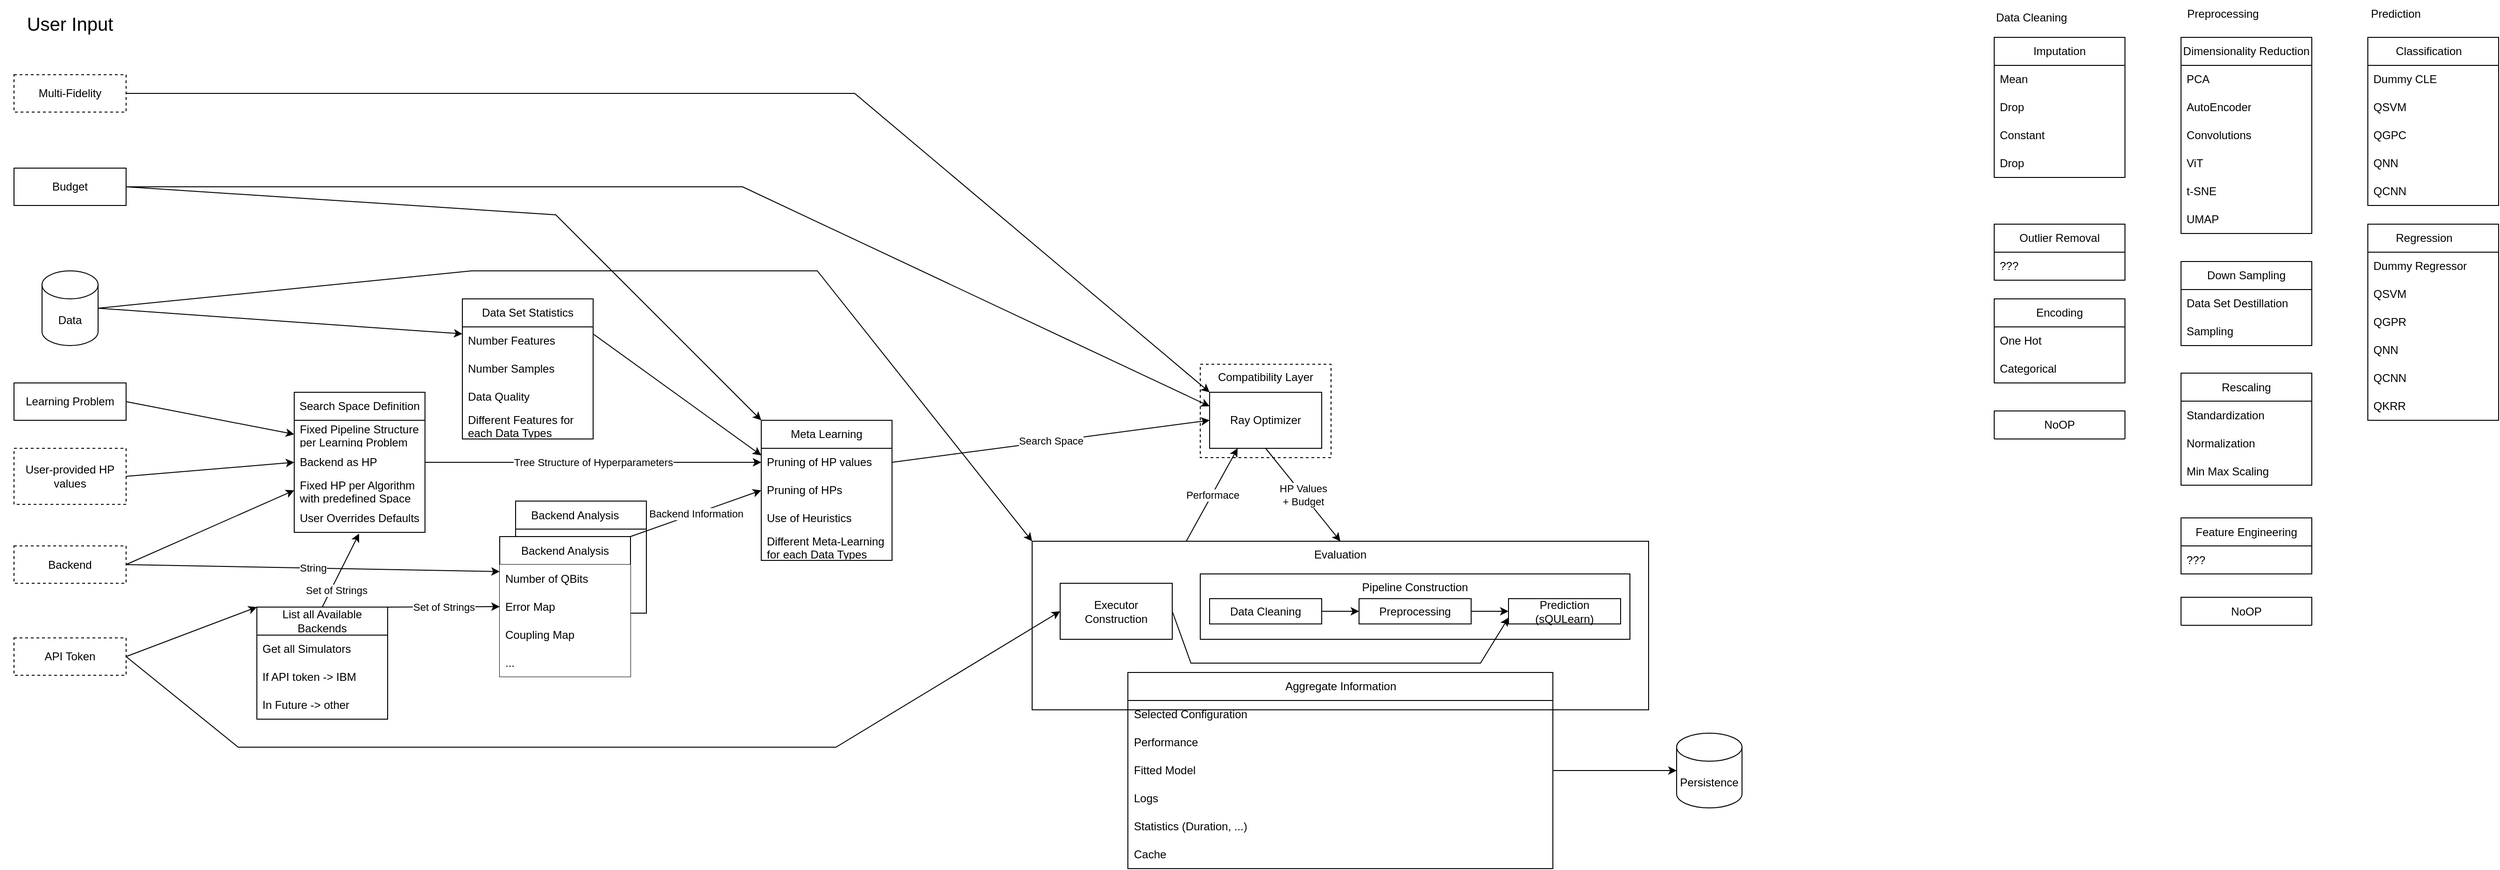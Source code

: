 <mxfile version="21.3.7" type="google">
  <diagram id="C5RBs43oDa-KdzZeNtuy" name="Page-1">
    <mxGraphModel grid="1" page="1" gridSize="10" guides="1" tooltips="1" connect="1" arrows="1" fold="1" pageScale="1" pageWidth="827" pageHeight="1169" math="0" shadow="0">
      <root>
        <mxCell id="WIyWlLk6GJQsqaUBKTNV-0" />
        <mxCell id="WIyWlLk6GJQsqaUBKTNV-1" parent="WIyWlLk6GJQsqaUBKTNV-0" />
        <mxCell id="SeDbOIvihOtllerPMTeJ-90" value="Compatibility Layer" style="rounded=0;whiteSpace=wrap;html=1;verticalAlign=top;dashed=1;" vertex="1" parent="WIyWlLk6GJQsqaUBKTNV-1">
          <mxGeometry x="1030" y="510" width="140" height="100" as="geometry" />
        </mxCell>
        <mxCell id="SeDbOIvihOtllerPMTeJ-7" value="Evaluation" style="rounded=0;whiteSpace=wrap;html=1;verticalAlign=top;" vertex="1" parent="WIyWlLk6GJQsqaUBKTNV-1">
          <mxGeometry x="850" y="699.5" width="660" height="180.5" as="geometry" />
        </mxCell>
        <mxCell id="SeDbOIvihOtllerPMTeJ-47" value="Backend Analysis&lt;span style=&quot;white-space: pre;&quot;&gt;&#x9;&lt;/span&gt;" style="swimlane;fontStyle=0;childLayout=stackLayout;horizontal=1;startSize=30;horizontalStack=0;resizeParent=1;resizeParentMax=0;resizeLast=0;collapsible=1;marginBottom=0;whiteSpace=wrap;html=1;" vertex="1" parent="WIyWlLk6GJQsqaUBKTNV-1">
          <mxGeometry x="297" y="656.5" width="140" height="120" as="geometry">
            <mxRectangle x="237" y="660" width="150" height="30" as="alternateBounds" />
          </mxGeometry>
        </mxCell>
        <mxCell id="SeDbOIvihOtllerPMTeJ-48" value="&amp;nbsp;" style="text;strokeColor=none;fillColor=none;align=left;verticalAlign=middle;spacingLeft=4;spacingRight=4;overflow=hidden;points=[[0,0.5],[1,0.5]];portConstraint=eastwest;rotatable=0;whiteSpace=wrap;html=1;" vertex="1" parent="SeDbOIvihOtllerPMTeJ-47">
          <mxGeometry y="30" width="140" height="30" as="geometry" />
        </mxCell>
        <mxCell id="SeDbOIvihOtllerPMTeJ-49" value="&amp;nbsp;" style="text;strokeColor=none;fillColor=none;align=left;verticalAlign=middle;spacingLeft=4;spacingRight=4;overflow=hidden;points=[[0,0.5],[1,0.5]];portConstraint=eastwest;rotatable=0;whiteSpace=wrap;html=1;" vertex="1" parent="SeDbOIvihOtllerPMTeJ-47">
          <mxGeometry y="60" width="140" height="30" as="geometry" />
        </mxCell>
        <mxCell id="SeDbOIvihOtllerPMTeJ-50" value="&amp;nbsp;" style="text;strokeColor=none;fillColor=none;align=left;verticalAlign=middle;spacingLeft=4;spacingRight=4;overflow=hidden;points=[[0,0.5],[1,0.5]];portConstraint=eastwest;rotatable=0;whiteSpace=wrap;html=1;" vertex="1" parent="SeDbOIvihOtllerPMTeJ-47">
          <mxGeometry y="90" width="140" height="30" as="geometry" />
        </mxCell>
        <mxCell id="SeDbOIvihOtllerPMTeJ-0" value="Data" style="shape=cylinder3;whiteSpace=wrap;html=1;boundedLbl=1;backgroundOutline=1;size=15;" vertex="1" parent="WIyWlLk6GJQsqaUBKTNV-1">
          <mxGeometry x="-210" y="410" width="60" height="80" as="geometry" />
        </mxCell>
        <mxCell id="SeDbOIvihOtllerPMTeJ-2" value="Backend" style="rounded=0;whiteSpace=wrap;html=1;dashed=1;" vertex="1" parent="WIyWlLk6GJQsqaUBKTNV-1">
          <mxGeometry x="-240" y="704.5" width="120" height="40" as="geometry" />
        </mxCell>
        <mxCell id="SeDbOIvihOtllerPMTeJ-9" value="String" style="endArrow=classic;html=1;rounded=0;exitX=1;exitY=0.5;exitDx=0;exitDy=0;entryX=0;entryY=0.25;entryDx=0;entryDy=0;" edge="1" parent="WIyWlLk6GJQsqaUBKTNV-1" source="SeDbOIvihOtllerPMTeJ-2" target="SeDbOIvihOtllerPMTeJ-12">
          <mxGeometry width="50" height="50" relative="1" as="geometry">
            <mxPoint x="-90" y="750" as="sourcePoint" />
            <mxPoint x="10" y="665" as="targetPoint" />
          </mxGeometry>
        </mxCell>
        <mxCell id="SeDbOIvihOtllerPMTeJ-11" value="" style="endArrow=classic;html=1;rounded=0;exitX=1;exitY=0.5;exitDx=0;exitDy=0;exitPerimeter=0;entryX=0;entryY=0.25;entryDx=0;entryDy=0;" edge="1" parent="WIyWlLk6GJQsqaUBKTNV-1" source="SeDbOIvihOtllerPMTeJ-0" target="SeDbOIvihOtllerPMTeJ-57">
          <mxGeometry width="50" height="50" relative="1" as="geometry">
            <mxPoint x="-20" y="460" as="sourcePoint" />
            <mxPoint x="217" y="517.5" as="targetPoint" />
          </mxGeometry>
        </mxCell>
        <mxCell id="SeDbOIvihOtllerPMTeJ-12" value="Backend Analysis" style="swimlane;fontStyle=0;childLayout=stackLayout;horizontal=1;startSize=30;horizontalStack=0;resizeParent=1;resizeParentMax=0;resizeLast=0;collapsible=1;marginBottom=0;whiteSpace=wrap;html=1;" vertex="1" parent="WIyWlLk6GJQsqaUBKTNV-1">
          <mxGeometry x="280" y="694.5" width="140" height="150" as="geometry">
            <mxRectangle x="220" y="698" width="140" height="30" as="alternateBounds" />
          </mxGeometry>
        </mxCell>
        <mxCell id="SeDbOIvihOtllerPMTeJ-13" value="Number of QBits" style="text;strokeColor=none;fillColor=default;align=left;verticalAlign=middle;spacingLeft=4;spacingRight=4;overflow=hidden;points=[[0,0.5],[1,0.5]];portConstraint=eastwest;rotatable=0;whiteSpace=wrap;html=1;" vertex="1" parent="SeDbOIvihOtllerPMTeJ-12">
          <mxGeometry y="30" width="140" height="30" as="geometry" />
        </mxCell>
        <mxCell id="SeDbOIvihOtllerPMTeJ-14" value="&lt;div&gt;Error Map&lt;/div&gt;" style="text;strokeColor=none;fillColor=default;align=left;verticalAlign=middle;spacingLeft=4;spacingRight=4;overflow=hidden;points=[[0,0.5],[1,0.5]];portConstraint=eastwest;rotatable=0;whiteSpace=wrap;html=1;" vertex="1" parent="SeDbOIvihOtllerPMTeJ-12">
          <mxGeometry y="60" width="140" height="30" as="geometry" />
        </mxCell>
        <mxCell id="SeDbOIvihOtllerPMTeJ-16" value="Coupling Map" style="text;strokeColor=none;fillColor=default;align=left;verticalAlign=middle;spacingLeft=4;spacingRight=4;overflow=hidden;points=[[0,0.5],[1,0.5]];portConstraint=eastwest;rotatable=0;whiteSpace=wrap;html=1;" vertex="1" parent="SeDbOIvihOtllerPMTeJ-12">
          <mxGeometry y="90" width="140" height="30" as="geometry" />
        </mxCell>
        <mxCell id="EVVhoX726wk4wocpu7yZ-5" value="..." style="text;strokeColor=none;fillColor=default;align=left;verticalAlign=middle;spacingLeft=4;spacingRight=4;overflow=hidden;points=[[0,0.5],[1,0.5]];portConstraint=eastwest;rotatable=0;whiteSpace=wrap;html=1;" vertex="1" parent="SeDbOIvihOtllerPMTeJ-12">
          <mxGeometry y="120" width="140" height="30" as="geometry" />
        </mxCell>
        <mxCell id="SeDbOIvihOtllerPMTeJ-18" value="User-provided HP values" style="rounded=0;whiteSpace=wrap;html=1;dashed=1;" vertex="1" parent="WIyWlLk6GJQsqaUBKTNV-1">
          <mxGeometry x="-240" y="600" width="120" height="60" as="geometry" />
        </mxCell>
        <mxCell id="SeDbOIvihOtllerPMTeJ-21" value="&lt;font style=&quot;font-size: 20px;&quot;&gt;User Input&lt;br&gt;&lt;/font&gt;" style="text;html=1;strokeColor=none;fillColor=none;align=center;verticalAlign=middle;whiteSpace=wrap;rounded=0;" vertex="1" parent="WIyWlLk6GJQsqaUBKTNV-1">
          <mxGeometry x="-255" y="130" width="150" height="30" as="geometry" />
        </mxCell>
        <mxCell id="SeDbOIvihOtllerPMTeJ-24" value="&lt;div&gt;Meta Learning&lt;/div&gt;" style="swimlane;fontStyle=0;childLayout=stackLayout;horizontal=1;startSize=30;horizontalStack=0;resizeParent=1;resizeParentMax=0;resizeLast=0;collapsible=1;marginBottom=0;whiteSpace=wrap;html=1;" vertex="1" parent="WIyWlLk6GJQsqaUBKTNV-1">
          <mxGeometry x="560" y="570" width="140" height="150" as="geometry" />
        </mxCell>
        <mxCell id="SeDbOIvihOtllerPMTeJ-25" value="Pruning of HP values" style="text;strokeColor=none;fillColor=none;align=left;verticalAlign=middle;spacingLeft=4;spacingRight=4;overflow=hidden;points=[[0,0.5],[1,0.5]];portConstraint=eastwest;rotatable=0;whiteSpace=wrap;html=1;" vertex="1" parent="SeDbOIvihOtllerPMTeJ-24">
          <mxGeometry y="30" width="140" height="30" as="geometry" />
        </mxCell>
        <mxCell id="SeDbOIvihOtllerPMTeJ-26" value="Pruning of HPs" style="text;strokeColor=none;fillColor=none;align=left;verticalAlign=middle;spacingLeft=4;spacingRight=4;overflow=hidden;points=[[0,0.5],[1,0.5]];portConstraint=eastwest;rotatable=0;whiteSpace=wrap;html=1;" vertex="1" parent="SeDbOIvihOtllerPMTeJ-24">
          <mxGeometry y="60" width="140" height="30" as="geometry" />
        </mxCell>
        <mxCell id="EVVhoX726wk4wocpu7yZ-12" value="Use of Heuristics" style="text;strokeColor=none;fillColor=none;align=left;verticalAlign=middle;spacingLeft=4;spacingRight=4;overflow=hidden;points=[[0,0.5],[1,0.5]];portConstraint=eastwest;rotatable=0;whiteSpace=wrap;html=1;" vertex="1" parent="SeDbOIvihOtllerPMTeJ-24">
          <mxGeometry y="90" width="140" height="30" as="geometry" />
        </mxCell>
        <mxCell id="EVVhoX726wk4wocpu7yZ-14" value="Different Meta-Learning for each Data Types" style="text;strokeColor=none;fillColor=none;align=left;verticalAlign=middle;spacingLeft=4;spacingRight=4;overflow=hidden;points=[[0,0.5],[1,0.5]];portConstraint=eastwest;rotatable=0;whiteSpace=wrap;html=1;" vertex="1" parent="SeDbOIvihOtllerPMTeJ-24">
          <mxGeometry y="120" width="140" height="30" as="geometry" />
        </mxCell>
        <mxCell id="SeDbOIvihOtllerPMTeJ-28" value="Backend Information" style="endArrow=classic;html=1;rounded=0;exitX=1;exitY=0;exitDx=0;exitDy=0;entryX=0;entryY=0.5;entryDx=0;entryDy=0;" edge="1" parent="WIyWlLk6GJQsqaUBKTNV-1" source="SeDbOIvihOtllerPMTeJ-12" target="SeDbOIvihOtllerPMTeJ-26">
          <mxGeometry width="50" height="50" relative="1" as="geometry">
            <mxPoint x="130" y="650" as="sourcePoint" />
            <mxPoint x="180" y="600" as="targetPoint" />
          </mxGeometry>
        </mxCell>
        <mxCell id="SeDbOIvihOtllerPMTeJ-29" value="Learning Problem" style="rounded=0;whiteSpace=wrap;html=1;" vertex="1" parent="WIyWlLk6GJQsqaUBKTNV-1">
          <mxGeometry x="-240" y="530" width="120" height="40" as="geometry" />
        </mxCell>
        <mxCell id="SeDbOIvihOtllerPMTeJ-33" value="" style="endArrow=classic;html=1;rounded=0;exitX=1;exitY=0.5;exitDx=0;exitDy=0;entryX=0;entryY=0.5;entryDx=0;entryDy=0;" edge="1" parent="WIyWlLk6GJQsqaUBKTNV-1" source="SeDbOIvihOtllerPMTeJ-29" target="EVVhoX726wk4wocpu7yZ-7">
          <mxGeometry width="50" height="50" relative="1" as="geometry">
            <mxPoint x="-90" y="630" as="sourcePoint" />
            <mxPoint x="-40" y="580" as="targetPoint" />
          </mxGeometry>
        </mxCell>
        <mxCell id="SeDbOIvihOtllerPMTeJ-34" value="Tree Structure of Hyperparameters" style="endArrow=classic;html=1;rounded=0;exitX=1;exitY=0.5;exitDx=0;exitDy=0;entryX=0;entryY=0.5;entryDx=0;entryDy=0;" edge="1" parent="WIyWlLk6GJQsqaUBKTNV-1" source="EVVhoX726wk4wocpu7yZ-11" target="SeDbOIvihOtllerPMTeJ-25">
          <mxGeometry width="50" height="50" relative="1" as="geometry">
            <mxPoint x="180" y="580" as="sourcePoint" />
            <mxPoint x="230" y="530" as="targetPoint" />
          </mxGeometry>
        </mxCell>
        <mxCell id="SeDbOIvihOtllerPMTeJ-35" value="" style="endArrow=classic;html=1;rounded=0;exitX=1;exitY=0.5;exitDx=0;exitDy=0;entryX=0;entryY=0.5;entryDx=0;entryDy=0;" edge="1" parent="WIyWlLk6GJQsqaUBKTNV-1" source="SeDbOIvihOtllerPMTeJ-18" target="EVVhoX726wk4wocpu7yZ-11">
          <mxGeometry width="50" height="50" relative="1" as="geometry">
            <mxPoint y="690" as="sourcePoint" />
            <mxPoint x="50" y="640" as="targetPoint" />
          </mxGeometry>
        </mxCell>
        <mxCell id="SeDbOIvihOtllerPMTeJ-39" value="Search Space" style="endArrow=classic;html=1;rounded=0;exitX=1;exitY=0.5;exitDx=0;exitDy=0;entryX=0;entryY=0.5;entryDx=0;entryDy=0;" edge="1" parent="WIyWlLk6GJQsqaUBKTNV-1" source="SeDbOIvihOtllerPMTeJ-25" target="SeDbOIvihOtllerPMTeJ-65">
          <mxGeometry width="50" height="50" relative="1" as="geometry">
            <mxPoint x="680" y="530" as="sourcePoint" />
            <mxPoint x="730" y="635" as="targetPoint" />
            <mxPoint as="offset" />
          </mxGeometry>
        </mxCell>
        <mxCell id="SeDbOIvihOtllerPMTeJ-53" value="Set of Strings" style="endArrow=classic;html=1;rounded=0;entryX=0;entryY=0.5;entryDx=0;entryDy=0;exitX=1;exitY=0;exitDx=0;exitDy=0;" edge="1" parent="WIyWlLk6GJQsqaUBKTNV-1" source="EVVhoX726wk4wocpu7yZ-0" target="SeDbOIvihOtllerPMTeJ-14">
          <mxGeometry width="50" height="50" relative="1" as="geometry">
            <mxPoint x="160" y="773" as="sourcePoint" />
            <mxPoint x="260" y="910" as="targetPoint" />
            <mxPoint as="offset" />
          </mxGeometry>
        </mxCell>
        <mxCell id="SeDbOIvihOtllerPMTeJ-54" value="" style="endArrow=classic;html=1;rounded=0;exitX=1;exitY=0.5;exitDx=0;exitDy=0;entryX=0;entryY=0.5;entryDx=0;entryDy=0;" edge="1" parent="WIyWlLk6GJQsqaUBKTNV-1" source="SeDbOIvihOtllerPMTeJ-2" target="EVVhoX726wk4wocpu7yZ-8">
          <mxGeometry width="50" height="50" relative="1" as="geometry">
            <mxPoint x="-90" y="730" as="sourcePoint" />
            <mxPoint x="-40" y="680" as="targetPoint" />
          </mxGeometry>
        </mxCell>
        <mxCell id="SeDbOIvihOtllerPMTeJ-56" value="" style="endArrow=classic;html=1;rounded=0;exitX=1;exitY=0.25;exitDx=0;exitDy=0;entryX=0;entryY=0.25;entryDx=0;entryDy=0;" edge="1" parent="WIyWlLk6GJQsqaUBKTNV-1" source="SeDbOIvihOtllerPMTeJ-57" target="SeDbOIvihOtllerPMTeJ-24">
          <mxGeometry width="50" height="50" relative="1" as="geometry">
            <mxPoint x="367" y="517.5" as="sourcePoint" />
            <mxPoint x="470" y="410" as="targetPoint" />
          </mxGeometry>
        </mxCell>
        <mxCell id="SeDbOIvihOtllerPMTeJ-57" value="Data Set Statistics" style="swimlane;fontStyle=0;childLayout=stackLayout;horizontal=1;startSize=30;horizontalStack=0;resizeParent=1;resizeParentMax=0;resizeLast=0;collapsible=1;marginBottom=0;whiteSpace=wrap;html=1;" vertex="1" parent="WIyWlLk6GJQsqaUBKTNV-1">
          <mxGeometry x="240" y="440" width="140" height="150" as="geometry" />
        </mxCell>
        <mxCell id="SeDbOIvihOtllerPMTeJ-58" value="Number Features" style="text;strokeColor=none;fillColor=none;align=left;verticalAlign=middle;spacingLeft=4;spacingRight=4;overflow=hidden;points=[[0,0.5],[1,0.5]];portConstraint=eastwest;rotatable=0;whiteSpace=wrap;html=1;" vertex="1" parent="SeDbOIvihOtllerPMTeJ-57">
          <mxGeometry y="30" width="140" height="30" as="geometry" />
        </mxCell>
        <mxCell id="SeDbOIvihOtllerPMTeJ-59" value="Number Samples" style="text;strokeColor=none;fillColor=none;align=left;verticalAlign=middle;spacingLeft=4;spacingRight=4;overflow=hidden;points=[[0,0.5],[1,0.5]];portConstraint=eastwest;rotatable=0;whiteSpace=wrap;html=1;" vertex="1" parent="SeDbOIvihOtllerPMTeJ-57">
          <mxGeometry y="60" width="140" height="30" as="geometry" />
        </mxCell>
        <mxCell id="SeDbOIvihOtllerPMTeJ-60" value="Data Quality" style="text;strokeColor=none;fillColor=none;align=left;verticalAlign=middle;spacingLeft=4;spacingRight=4;overflow=hidden;points=[[0,0.5],[1,0.5]];portConstraint=eastwest;rotatable=0;whiteSpace=wrap;html=1;" vertex="1" parent="SeDbOIvihOtllerPMTeJ-57">
          <mxGeometry y="90" width="140" height="30" as="geometry" />
        </mxCell>
        <mxCell id="EVVhoX726wk4wocpu7yZ-13" value="Different Features for each Data Types" style="text;strokeColor=none;fillColor=none;align=left;verticalAlign=middle;spacingLeft=4;spacingRight=4;overflow=hidden;points=[[0,0.5],[1,0.5]];portConstraint=eastwest;rotatable=0;whiteSpace=wrap;html=1;" vertex="1" parent="SeDbOIvihOtllerPMTeJ-57">
          <mxGeometry y="120" width="140" height="30" as="geometry" />
        </mxCell>
        <mxCell id="SeDbOIvihOtllerPMTeJ-61" value="Set of Strings" style="endArrow=classic;html=1;rounded=0;exitX=0.5;exitY=0;exitDx=0;exitDy=0;entryX=0.496;entryY=1.045;entryDx=0;entryDy=0;entryPerimeter=0;" edge="1" parent="WIyWlLk6GJQsqaUBKTNV-1" source="EVVhoX726wk4wocpu7yZ-0" target="EVVhoX726wk4wocpu7yZ-10">
          <mxGeometry x="-0.462" y="-5" width="50" height="50" relative="1" as="geometry">
            <mxPoint x="100" y="743" as="sourcePoint" />
            <mxPoint x="210" y="650" as="targetPoint" />
            <mxPoint y="1" as="offset" />
          </mxGeometry>
        </mxCell>
        <mxCell id="SeDbOIvihOtllerPMTeJ-62" value="API Token" style="rounded=0;whiteSpace=wrap;html=1;dashed=1;" vertex="1" parent="WIyWlLk6GJQsqaUBKTNV-1">
          <mxGeometry x="-240" y="803" width="120" height="40" as="geometry" />
        </mxCell>
        <mxCell id="SeDbOIvihOtllerPMTeJ-63" value="" style="endArrow=classic;html=1;rounded=0;exitX=1;exitY=0.5;exitDx=0;exitDy=0;entryX=0;entryY=0;entryDx=0;entryDy=0;" edge="1" parent="WIyWlLk6GJQsqaUBKTNV-1" source="SeDbOIvihOtllerPMTeJ-62" target="EVVhoX726wk4wocpu7yZ-0">
          <mxGeometry width="50" height="50" relative="1" as="geometry">
            <mxPoint x="-80" y="930" as="sourcePoint" />
            <mxPoint x="40" y="773" as="targetPoint" />
          </mxGeometry>
        </mxCell>
        <mxCell id="SeDbOIvihOtllerPMTeJ-64" value="" style="endArrow=classic;html=1;rounded=0;exitX=1;exitY=0.5;exitDx=0;exitDy=0;entryX=0;entryY=0.5;entryDx=0;entryDy=0;" edge="1" parent="WIyWlLk6GJQsqaUBKTNV-1" source="SeDbOIvihOtllerPMTeJ-62" target="SeDbOIvihOtllerPMTeJ-78">
          <mxGeometry width="50" height="50" relative="1" as="geometry">
            <mxPoint x="-40" y="950" as="sourcePoint" />
            <mxPoint x="750" y="950" as="targetPoint" />
            <Array as="points">
              <mxPoint y="920" />
              <mxPoint x="640" y="920" />
            </Array>
          </mxGeometry>
        </mxCell>
        <mxCell id="SeDbOIvihOtllerPMTeJ-65" value="Ray Optimizer" style="rounded=0;whiteSpace=wrap;html=1;" vertex="1" parent="WIyWlLk6GJQsqaUBKTNV-1">
          <mxGeometry x="1040" y="540" width="120" height="60" as="geometry" />
        </mxCell>
        <mxCell id="SeDbOIvihOtllerPMTeJ-66" value="Budget" style="rounded=0;whiteSpace=wrap;html=1;" vertex="1" parent="WIyWlLk6GJQsqaUBKTNV-1">
          <mxGeometry x="-240" y="300" width="120" height="40" as="geometry" />
        </mxCell>
        <mxCell id="SeDbOIvihOtllerPMTeJ-67" value="" style="endArrow=classic;html=1;rounded=0;exitX=1;exitY=0.5;exitDx=0;exitDy=0;entryX=0;entryY=0.25;entryDx=0;entryDy=0;" edge="1" parent="WIyWlLk6GJQsqaUBKTNV-1" source="SeDbOIvihOtllerPMTeJ-66" target="SeDbOIvihOtllerPMTeJ-65">
          <mxGeometry width="50" height="50" relative="1" as="geometry">
            <mxPoint x="100" y="970" as="sourcePoint" />
            <mxPoint x="150" y="920" as="targetPoint" />
            <Array as="points">
              <mxPoint x="540" y="320" />
            </Array>
          </mxGeometry>
        </mxCell>
        <mxCell id="SeDbOIvihOtllerPMTeJ-69" value="" style="endArrow=classic;html=1;rounded=0;exitX=1;exitY=0.5;exitDx=0;exitDy=0;entryX=0;entryY=0;entryDx=0;entryDy=0;" edge="1" parent="WIyWlLk6GJQsqaUBKTNV-1" source="SeDbOIvihOtllerPMTeJ-66" target="SeDbOIvihOtllerPMTeJ-24">
          <mxGeometry width="50" height="50" relative="1" as="geometry">
            <mxPoint x="-80" y="400" as="sourcePoint" />
            <mxPoint x="-30" y="350" as="targetPoint" />
            <Array as="points">
              <mxPoint x="340" y="350" />
            </Array>
          </mxGeometry>
        </mxCell>
        <mxCell id="SeDbOIvihOtllerPMTeJ-71" value="HP Values&lt;br&gt;+ Budget" style="endArrow=classic;html=1;rounded=0;exitX=0.5;exitY=1;exitDx=0;exitDy=0;entryX=0.5;entryY=0;entryDx=0;entryDy=0;" edge="1" parent="WIyWlLk6GJQsqaUBKTNV-1" source="SeDbOIvihOtllerPMTeJ-65" target="SeDbOIvihOtllerPMTeJ-7">
          <mxGeometry x="0.003" width="50" height="50" relative="1" as="geometry">
            <mxPoint x="1100" y="750" as="sourcePoint" />
            <mxPoint x="980" y="690" as="targetPoint" />
            <mxPoint as="offset" />
          </mxGeometry>
        </mxCell>
        <mxCell id="SeDbOIvihOtllerPMTeJ-78" value="&lt;div&gt;Executor&lt;/div&gt;&lt;div&gt;Construction&lt;br&gt;&lt;/div&gt;" style="rounded=0;whiteSpace=wrap;html=1;" vertex="1" parent="WIyWlLk6GJQsqaUBKTNV-1">
          <mxGeometry x="880" y="744.5" width="120" height="60" as="geometry" />
        </mxCell>
        <mxCell id="SeDbOIvihOtllerPMTeJ-79" value="" style="group" connectable="0" vertex="1" parent="WIyWlLk6GJQsqaUBKTNV-1">
          <mxGeometry x="1030" y="734.5" width="460" height="75.5" as="geometry" />
        </mxCell>
        <mxCell id="SeDbOIvihOtllerPMTeJ-72" value="Pipeline Construction" style="rounded=0;whiteSpace=wrap;html=1;verticalAlign=top;" vertex="1" parent="SeDbOIvihOtllerPMTeJ-79">
          <mxGeometry width="460" height="70" as="geometry" />
        </mxCell>
        <mxCell id="SeDbOIvihOtllerPMTeJ-4" value="Preprocessing" style="rounded=0;whiteSpace=wrap;html=1;" vertex="1" parent="SeDbOIvihOtllerPMTeJ-79">
          <mxGeometry x="170" y="26.46" width="120" height="27.09" as="geometry" />
        </mxCell>
        <mxCell id="SeDbOIvihOtllerPMTeJ-5" value="Prediction (sQULearn)" style="rounded=0;whiteSpace=wrap;html=1;" vertex="1" parent="SeDbOIvihOtllerPMTeJ-79">
          <mxGeometry x="330" y="26.46" width="120" height="27.09" as="geometry" />
        </mxCell>
        <mxCell id="SeDbOIvihOtllerPMTeJ-6" value="Data Cleaning" style="rounded=0;whiteSpace=wrap;html=1;" vertex="1" parent="SeDbOIvihOtllerPMTeJ-79">
          <mxGeometry x="10" y="26.46" width="120" height="27.09" as="geometry" />
        </mxCell>
        <mxCell id="SeDbOIvihOtllerPMTeJ-76" value="" style="endArrow=classic;html=1;rounded=0;exitX=1;exitY=0.5;exitDx=0;exitDy=0;entryX=0;entryY=0.5;entryDx=0;entryDy=0;" edge="1" parent="SeDbOIvihOtllerPMTeJ-79" source="SeDbOIvihOtllerPMTeJ-6" target="SeDbOIvihOtllerPMTeJ-4">
          <mxGeometry width="50" height="50" relative="1" as="geometry">
            <mxPoint x="40" y="90.342" as="sourcePoint" />
            <mxPoint x="90" y="68.832" as="targetPoint" />
          </mxGeometry>
        </mxCell>
        <mxCell id="SeDbOIvihOtllerPMTeJ-77" value="" style="endArrow=classic;html=1;rounded=0;exitX=1;exitY=0.5;exitDx=0;exitDy=0;entryX=0;entryY=0.5;entryDx=0;entryDy=0;" edge="1" parent="SeDbOIvihOtllerPMTeJ-79" source="SeDbOIvihOtllerPMTeJ-4" target="SeDbOIvihOtllerPMTeJ-5">
          <mxGeometry width="50" height="50" relative="1" as="geometry">
            <mxPoint x="280" y="77.436" as="sourcePoint" />
            <mxPoint x="330" y="55.926" as="targetPoint" />
          </mxGeometry>
        </mxCell>
        <mxCell id="SeDbOIvihOtllerPMTeJ-80" value="Performace" style="endArrow=classic;html=1;rounded=0;exitX=0.25;exitY=0;exitDx=0;exitDy=0;entryX=0.25;entryY=1;entryDx=0;entryDy=0;" edge="1" parent="WIyWlLk6GJQsqaUBKTNV-1" source="SeDbOIvihOtllerPMTeJ-7" target="SeDbOIvihOtllerPMTeJ-65">
          <mxGeometry width="50" height="50" relative="1" as="geometry">
            <mxPoint x="1340" y="630" as="sourcePoint" />
            <mxPoint x="1390" y="580" as="targetPoint" />
          </mxGeometry>
        </mxCell>
        <mxCell id="SeDbOIvihOtllerPMTeJ-81" value="" style="endArrow=classic;html=1;rounded=0;exitX=1;exitY=0.5;exitDx=0;exitDy=0;entryX=0;entryY=0.75;entryDx=0;entryDy=0;" edge="1" parent="WIyWlLk6GJQsqaUBKTNV-1" source="SeDbOIvihOtllerPMTeJ-78" target="SeDbOIvihOtllerPMTeJ-5">
          <mxGeometry width="50" height="50" relative="1" as="geometry">
            <mxPoint x="1060" y="1000" as="sourcePoint" />
            <mxPoint x="1110" y="950" as="targetPoint" />
            <Array as="points">
              <mxPoint x="1020" y="830" />
              <mxPoint x="1330" y="830" />
            </Array>
          </mxGeometry>
        </mxCell>
        <mxCell id="SeDbOIvihOtllerPMTeJ-82" value="" style="endArrow=classic;html=1;rounded=0;entryX=0;entryY=0.5;entryDx=0;entryDy=0;entryPerimeter=0;exitX=1;exitY=0.5;exitDx=0;exitDy=0;" edge="1" parent="WIyWlLk6GJQsqaUBKTNV-1" source="EVVhoX726wk4wocpu7yZ-18" target="SeDbOIvihOtllerPMTeJ-83">
          <mxGeometry width="50" height="50" relative="1" as="geometry">
            <mxPoint x="1180" y="990" as="sourcePoint" />
            <mxPoint x="1190" y="910" as="targetPoint" />
          </mxGeometry>
        </mxCell>
        <mxCell id="SeDbOIvihOtllerPMTeJ-83" value="Persistence" style="shape=cylinder3;whiteSpace=wrap;html=1;boundedLbl=1;backgroundOutline=1;size=15;" vertex="1" parent="WIyWlLk6GJQsqaUBKTNV-1">
          <mxGeometry x="1540" y="905" width="70" height="80" as="geometry" />
        </mxCell>
        <mxCell id="SeDbOIvihOtllerPMTeJ-85" value="&lt;div&gt;Multi-Fidelity&lt;/div&gt;" style="rounded=0;whiteSpace=wrap;html=1;dashed=1;" vertex="1" parent="WIyWlLk6GJQsqaUBKTNV-1">
          <mxGeometry x="-240" y="200" width="120" height="40" as="geometry" />
        </mxCell>
        <mxCell id="SeDbOIvihOtllerPMTeJ-88" value="" style="endArrow=classic;html=1;rounded=0;exitX=1;exitY=0.5;exitDx=0;exitDy=0;exitPerimeter=0;entryX=0;entryY=0;entryDx=0;entryDy=0;" edge="1" parent="WIyWlLk6GJQsqaUBKTNV-1" source="SeDbOIvihOtllerPMTeJ-0" target="SeDbOIvihOtllerPMTeJ-7">
          <mxGeometry width="50" height="50" relative="1" as="geometry">
            <mxPoint x="-30" y="440" as="sourcePoint" />
            <mxPoint x="470" y="360" as="targetPoint" />
            <Array as="points">
              <mxPoint x="250" y="410" />
              <mxPoint x="620" y="410" />
            </Array>
          </mxGeometry>
        </mxCell>
        <mxCell id="SeDbOIvihOtllerPMTeJ-89" value="" style="endArrow=classic;html=1;rounded=0;exitX=1;exitY=0.5;exitDx=0;exitDy=0;entryX=0;entryY=0;entryDx=0;entryDy=0;" edge="1" parent="WIyWlLk6GJQsqaUBKTNV-1" source="SeDbOIvihOtllerPMTeJ-85" target="SeDbOIvihOtllerPMTeJ-65">
          <mxGeometry width="50" height="50" relative="1" as="geometry">
            <mxPoint x="20" y="1010" as="sourcePoint" />
            <mxPoint x="70" y="960" as="targetPoint" />
            <Array as="points">
              <mxPoint x="660" y="220" />
            </Array>
          </mxGeometry>
        </mxCell>
        <mxCell id="EVVhoX726wk4wocpu7yZ-0" value="List all Available Backends" style="swimlane;fontStyle=0;childLayout=stackLayout;horizontal=1;startSize=30;horizontalStack=0;resizeParent=1;resizeParentMax=0;resizeLast=0;collapsible=1;marginBottom=0;whiteSpace=wrap;html=1;" vertex="1" parent="WIyWlLk6GJQsqaUBKTNV-1">
          <mxGeometry x="20" y="770" width="140" height="120" as="geometry">
            <mxRectangle x="20" y="770" width="180" height="30" as="alternateBounds" />
          </mxGeometry>
        </mxCell>
        <mxCell id="EVVhoX726wk4wocpu7yZ-1" value="Get all Simulators" style="text;strokeColor=none;fillColor=none;align=left;verticalAlign=middle;spacingLeft=4;spacingRight=4;overflow=hidden;points=[[0,0.5],[1,0.5]];portConstraint=eastwest;rotatable=0;whiteSpace=wrap;html=1;" vertex="1" parent="EVVhoX726wk4wocpu7yZ-0">
          <mxGeometry y="30" width="140" height="30" as="geometry" />
        </mxCell>
        <mxCell id="EVVhoX726wk4wocpu7yZ-2" value="If API token -&amp;gt; IBM" style="text;strokeColor=none;fillColor=none;align=left;verticalAlign=middle;spacingLeft=4;spacingRight=4;overflow=hidden;points=[[0,0.5],[1,0.5]];portConstraint=eastwest;rotatable=0;whiteSpace=wrap;html=1;" vertex="1" parent="EVVhoX726wk4wocpu7yZ-0">
          <mxGeometry y="60" width="140" height="30" as="geometry" />
        </mxCell>
        <mxCell id="EVVhoX726wk4wocpu7yZ-3" value="In Future -&amp;gt; other" style="text;strokeColor=none;fillColor=none;align=left;verticalAlign=middle;spacingLeft=4;spacingRight=4;overflow=hidden;points=[[0,0.5],[1,0.5]];portConstraint=eastwest;rotatable=0;whiteSpace=wrap;html=1;" vertex="1" parent="EVVhoX726wk4wocpu7yZ-0">
          <mxGeometry y="90" width="140" height="30" as="geometry" />
        </mxCell>
        <mxCell id="EVVhoX726wk4wocpu7yZ-6" value="Search Space Definition" style="swimlane;fontStyle=0;childLayout=stackLayout;horizontal=1;startSize=30;horizontalStack=0;resizeParent=1;resizeParentMax=0;resizeLast=0;collapsible=1;marginBottom=0;whiteSpace=wrap;html=1;" vertex="1" parent="WIyWlLk6GJQsqaUBKTNV-1">
          <mxGeometry x="60" y="540" width="140" height="150" as="geometry" />
        </mxCell>
        <mxCell id="EVVhoX726wk4wocpu7yZ-7" value="Fixed Pipeline Structure per Learning Problem" style="text;strokeColor=none;fillColor=none;align=left;verticalAlign=middle;spacingLeft=4;spacingRight=4;overflow=hidden;points=[[0,0.5],[1,0.5]];portConstraint=eastwest;rotatable=0;whiteSpace=wrap;html=1;" vertex="1" parent="EVVhoX726wk4wocpu7yZ-6">
          <mxGeometry y="30" width="140" height="30" as="geometry" />
        </mxCell>
        <mxCell id="EVVhoX726wk4wocpu7yZ-11" value="&lt;div&gt;Backend as HP&lt;/div&gt;" style="text;strokeColor=none;fillColor=none;align=left;verticalAlign=middle;spacingLeft=4;spacingRight=4;overflow=hidden;points=[[0,0.5],[1,0.5]];portConstraint=eastwest;rotatable=0;whiteSpace=wrap;html=1;" vertex="1" parent="EVVhoX726wk4wocpu7yZ-6">
          <mxGeometry y="60" width="140" height="30" as="geometry" />
        </mxCell>
        <mxCell id="EVVhoX726wk4wocpu7yZ-8" value="Fixed HP per Algorithm with predefined Space" style="text;strokeColor=none;fillColor=none;align=left;verticalAlign=middle;spacingLeft=4;spacingRight=4;overflow=hidden;points=[[0,0.5],[1,0.5]];portConstraint=eastwest;rotatable=0;whiteSpace=wrap;html=1;" vertex="1" parent="EVVhoX726wk4wocpu7yZ-6">
          <mxGeometry y="90" width="140" height="30" as="geometry" />
        </mxCell>
        <mxCell id="EVVhoX726wk4wocpu7yZ-10" value="User Overrides Defaults" style="text;strokeColor=none;fillColor=none;align=left;verticalAlign=middle;spacingLeft=4;spacingRight=4;overflow=hidden;points=[[0,0.5],[1,0.5]];portConstraint=eastwest;rotatable=0;whiteSpace=wrap;html=1;" vertex="1" parent="EVVhoX726wk4wocpu7yZ-6">
          <mxGeometry y="120" width="140" height="30" as="geometry" />
        </mxCell>
        <mxCell id="EVVhoX726wk4wocpu7yZ-15" value="Aggregate Information" style="swimlane;fontStyle=0;childLayout=stackLayout;horizontal=1;startSize=30;horizontalStack=0;resizeParent=1;resizeParentMax=0;resizeLast=0;collapsible=1;marginBottom=0;whiteSpace=wrap;html=1;" vertex="1" parent="WIyWlLk6GJQsqaUBKTNV-1">
          <mxGeometry x="952.5" y="840" width="455" height="210" as="geometry" />
        </mxCell>
        <mxCell id="EVVhoX726wk4wocpu7yZ-16" value="Selected Configuration" style="text;strokeColor=none;fillColor=none;align=left;verticalAlign=middle;spacingLeft=4;spacingRight=4;overflow=hidden;points=[[0,0.5],[1,0.5]];portConstraint=eastwest;rotatable=0;whiteSpace=wrap;html=1;" vertex="1" parent="EVVhoX726wk4wocpu7yZ-15">
          <mxGeometry y="30" width="455" height="30" as="geometry" />
        </mxCell>
        <mxCell id="EVVhoX726wk4wocpu7yZ-17" value="Performance" style="text;strokeColor=none;fillColor=none;align=left;verticalAlign=middle;spacingLeft=4;spacingRight=4;overflow=hidden;points=[[0,0.5],[1,0.5]];portConstraint=eastwest;rotatable=0;whiteSpace=wrap;html=1;" vertex="1" parent="EVVhoX726wk4wocpu7yZ-15">
          <mxGeometry y="60" width="455" height="30" as="geometry" />
        </mxCell>
        <mxCell id="EVVhoX726wk4wocpu7yZ-18" value="Fitted Model" style="text;strokeColor=none;fillColor=none;align=left;verticalAlign=middle;spacingLeft=4;spacingRight=4;overflow=hidden;points=[[0,0.5],[1,0.5]];portConstraint=eastwest;rotatable=0;whiteSpace=wrap;html=1;" vertex="1" parent="EVVhoX726wk4wocpu7yZ-15">
          <mxGeometry y="90" width="455" height="30" as="geometry" />
        </mxCell>
        <mxCell id="EVVhoX726wk4wocpu7yZ-19" value="Logs" style="text;strokeColor=none;fillColor=none;align=left;verticalAlign=middle;spacingLeft=4;spacingRight=4;overflow=hidden;points=[[0,0.5],[1,0.5]];portConstraint=eastwest;rotatable=0;whiteSpace=wrap;html=1;" vertex="1" parent="EVVhoX726wk4wocpu7yZ-15">
          <mxGeometry y="120" width="455" height="30" as="geometry" />
        </mxCell>
        <mxCell id="EVVhoX726wk4wocpu7yZ-20" value="&lt;div&gt;Statistics (Duration, ...)&lt;/div&gt;" style="text;strokeColor=none;fillColor=none;align=left;verticalAlign=middle;spacingLeft=4;spacingRight=4;overflow=hidden;points=[[0,0.5],[1,0.5]];portConstraint=eastwest;rotatable=0;whiteSpace=wrap;html=1;" vertex="1" parent="EVVhoX726wk4wocpu7yZ-15">
          <mxGeometry y="150" width="455" height="30" as="geometry" />
        </mxCell>
        <mxCell id="EVVhoX726wk4wocpu7yZ-21" value="Cache" style="text;strokeColor=none;fillColor=none;align=left;verticalAlign=middle;spacingLeft=4;spacingRight=4;overflow=hidden;points=[[0,0.5],[1,0.5]];portConstraint=eastwest;rotatable=0;whiteSpace=wrap;html=1;" vertex="1" parent="EVVhoX726wk4wocpu7yZ-15">
          <mxGeometry y="180" width="455" height="30" as="geometry" />
        </mxCell>
        <mxCell id="PlOuwydsY8PZDrRLl9RX-0" value="Dimensionality Reduction" style="swimlane;fontStyle=0;childLayout=stackLayout;horizontal=1;startSize=30;horizontalStack=0;resizeParent=1;resizeParentMax=0;resizeLast=0;collapsible=1;marginBottom=0;whiteSpace=wrap;html=1;" vertex="1" parent="WIyWlLk6GJQsqaUBKTNV-1">
          <mxGeometry x="2080" y="160" width="140" height="210" as="geometry" />
        </mxCell>
        <mxCell id="PlOuwydsY8PZDrRLl9RX-1" value="PCA&lt;span style=&quot;white-space: pre;&quot;&gt;&#x9;&lt;/span&gt;" style="text;strokeColor=none;fillColor=none;align=left;verticalAlign=middle;spacingLeft=4;spacingRight=4;overflow=hidden;points=[[0,0.5],[1,0.5]];portConstraint=eastwest;rotatable=0;whiteSpace=wrap;html=1;" vertex="1" parent="PlOuwydsY8PZDrRLl9RX-0">
          <mxGeometry y="30" width="140" height="30" as="geometry" />
        </mxCell>
        <mxCell id="PlOuwydsY8PZDrRLl9RX-2" value="AutoEncoder" style="text;strokeColor=none;fillColor=none;align=left;verticalAlign=middle;spacingLeft=4;spacingRight=4;overflow=hidden;points=[[0,0.5],[1,0.5]];portConstraint=eastwest;rotatable=0;whiteSpace=wrap;html=1;" vertex="1" parent="PlOuwydsY8PZDrRLl9RX-0">
          <mxGeometry y="60" width="140" height="30" as="geometry" />
        </mxCell>
        <mxCell id="PlOuwydsY8PZDrRLl9RX-3" value="Convolutions" style="text;strokeColor=none;fillColor=none;align=left;verticalAlign=middle;spacingLeft=4;spacingRight=4;overflow=hidden;points=[[0,0.5],[1,0.5]];portConstraint=eastwest;rotatable=0;whiteSpace=wrap;html=1;" vertex="1" parent="PlOuwydsY8PZDrRLl9RX-0">
          <mxGeometry y="90" width="140" height="30" as="geometry" />
        </mxCell>
        <mxCell id="PlOuwydsY8PZDrRLl9RX-25" value="ViT" style="text;strokeColor=none;fillColor=none;align=left;verticalAlign=middle;spacingLeft=4;spacingRight=4;overflow=hidden;points=[[0,0.5],[1,0.5]];portConstraint=eastwest;rotatable=0;whiteSpace=wrap;html=1;" vertex="1" parent="PlOuwydsY8PZDrRLl9RX-0">
          <mxGeometry y="120" width="140" height="30" as="geometry" />
        </mxCell>
        <mxCell id="PlOuwydsY8PZDrRLl9RX-52" value="&lt;div&gt;t-SNE&lt;/div&gt;" style="text;strokeColor=none;fillColor=none;align=left;verticalAlign=middle;spacingLeft=4;spacingRight=4;overflow=hidden;points=[[0,0.5],[1,0.5]];portConstraint=eastwest;rotatable=0;whiteSpace=wrap;html=1;" vertex="1" parent="PlOuwydsY8PZDrRLl9RX-0">
          <mxGeometry y="150" width="140" height="30" as="geometry" />
        </mxCell>
        <mxCell id="PlOuwydsY8PZDrRLl9RX-53" value="UMAP" style="text;strokeColor=none;fillColor=none;align=left;verticalAlign=middle;spacingLeft=4;spacingRight=4;overflow=hidden;points=[[0,0.5],[1,0.5]];portConstraint=eastwest;rotatable=0;whiteSpace=wrap;html=1;" vertex="1" parent="PlOuwydsY8PZDrRLl9RX-0">
          <mxGeometry y="180" width="140" height="30" as="geometry" />
        </mxCell>
        <mxCell id="PlOuwydsY8PZDrRLl9RX-5" value="Classification&lt;span style=&quot;white-space: pre;&quot;&gt;&#x9;&lt;/span&gt;" style="swimlane;fontStyle=0;childLayout=stackLayout;horizontal=1;startSize=30;horizontalStack=0;resizeParent=1;resizeParentMax=0;resizeLast=0;collapsible=1;marginBottom=0;whiteSpace=wrap;html=1;" vertex="1" parent="WIyWlLk6GJQsqaUBKTNV-1">
          <mxGeometry x="2280" y="160" width="140" height="180" as="geometry" />
        </mxCell>
        <mxCell id="PlOuwydsY8PZDrRLl9RX-6" value="Dummy CLE" style="text;strokeColor=none;fillColor=none;align=left;verticalAlign=middle;spacingLeft=4;spacingRight=4;overflow=hidden;points=[[0,0.5],[1,0.5]];portConstraint=eastwest;rotatable=0;whiteSpace=wrap;html=1;" vertex="1" parent="PlOuwydsY8PZDrRLl9RX-5">
          <mxGeometry y="30" width="140" height="30" as="geometry" />
        </mxCell>
        <mxCell id="Yy-Tynjqezhoa2y8-p2F-9" value="QSVM&lt;span style=&quot;white-space: pre;&quot;&gt;&#x9;&lt;/span&gt;" style="text;strokeColor=none;fillColor=none;align=left;verticalAlign=middle;spacingLeft=4;spacingRight=4;overflow=hidden;points=[[0,0.5],[1,0.5]];portConstraint=eastwest;rotatable=0;whiteSpace=wrap;html=1;" vertex="1" parent="PlOuwydsY8PZDrRLl9RX-5">
          <mxGeometry y="60" width="140" height="30" as="geometry" />
        </mxCell>
        <mxCell id="PlOuwydsY8PZDrRLl9RX-7" value="QGPC" style="text;strokeColor=none;fillColor=none;align=left;verticalAlign=middle;spacingLeft=4;spacingRight=4;overflow=hidden;points=[[0,0.5],[1,0.5]];portConstraint=eastwest;rotatable=0;whiteSpace=wrap;html=1;" vertex="1" parent="PlOuwydsY8PZDrRLl9RX-5">
          <mxGeometry y="90" width="140" height="30" as="geometry" />
        </mxCell>
        <mxCell id="PlOuwydsY8PZDrRLl9RX-8" value="QNN" style="text;strokeColor=none;fillColor=none;align=left;verticalAlign=middle;spacingLeft=4;spacingRight=4;overflow=hidden;points=[[0,0.5],[1,0.5]];portConstraint=eastwest;rotatable=0;whiteSpace=wrap;html=1;" vertex="1" parent="PlOuwydsY8PZDrRLl9RX-5">
          <mxGeometry y="120" width="140" height="30" as="geometry" />
        </mxCell>
        <mxCell id="PlOuwydsY8PZDrRLl9RX-14" value="QCNN" style="text;strokeColor=none;fillColor=none;align=left;verticalAlign=middle;spacingLeft=4;spacingRight=4;overflow=hidden;points=[[0,0.5],[1,0.5]];portConstraint=eastwest;rotatable=0;whiteSpace=wrap;html=1;" vertex="1" parent="PlOuwydsY8PZDrRLl9RX-5">
          <mxGeometry y="150" width="140" height="30" as="geometry" />
        </mxCell>
        <mxCell id="PlOuwydsY8PZDrRLl9RX-9" value="Regression&lt;span style=&quot;white-space: pre;&quot;&gt;&#x9;&lt;/span&gt;" style="swimlane;fontStyle=0;childLayout=stackLayout;horizontal=1;startSize=30;horizontalStack=0;resizeParent=1;resizeParentMax=0;resizeLast=0;collapsible=1;marginBottom=0;whiteSpace=wrap;html=1;" vertex="1" parent="WIyWlLk6GJQsqaUBKTNV-1">
          <mxGeometry x="2280" y="360" width="140" height="210" as="geometry" />
        </mxCell>
        <mxCell id="PlOuwydsY8PZDrRLl9RX-13" value="Dummy Regressor" style="text;strokeColor=none;fillColor=none;align=left;verticalAlign=middle;spacingLeft=4;spacingRight=4;overflow=hidden;points=[[0,0.5],[1,0.5]];portConstraint=eastwest;rotatable=0;whiteSpace=wrap;html=1;" vertex="1" parent="PlOuwydsY8PZDrRLl9RX-9">
          <mxGeometry y="30" width="140" height="30" as="geometry" />
        </mxCell>
        <mxCell id="Yy-Tynjqezhoa2y8-p2F-8" value="QSVM" style="text;strokeColor=none;fillColor=none;align=left;verticalAlign=middle;spacingLeft=4;spacingRight=4;overflow=hidden;points=[[0,0.5],[1,0.5]];portConstraint=eastwest;rotatable=0;whiteSpace=wrap;html=1;" vertex="1" parent="PlOuwydsY8PZDrRLl9RX-9">
          <mxGeometry y="60" width="140" height="30" as="geometry" />
        </mxCell>
        <mxCell id="PlOuwydsY8PZDrRLl9RX-10" value="QGPR" style="text;strokeColor=none;fillColor=none;align=left;verticalAlign=middle;spacingLeft=4;spacingRight=4;overflow=hidden;points=[[0,0.5],[1,0.5]];portConstraint=eastwest;rotatable=0;whiteSpace=wrap;html=1;" vertex="1" parent="PlOuwydsY8PZDrRLl9RX-9">
          <mxGeometry y="90" width="140" height="30" as="geometry" />
        </mxCell>
        <mxCell id="PlOuwydsY8PZDrRLl9RX-11" value="QNN" style="text;strokeColor=none;fillColor=none;align=left;verticalAlign=middle;spacingLeft=4;spacingRight=4;overflow=hidden;points=[[0,0.5],[1,0.5]];portConstraint=eastwest;rotatable=0;whiteSpace=wrap;html=1;" vertex="1" parent="PlOuwydsY8PZDrRLl9RX-9">
          <mxGeometry y="120" width="140" height="30" as="geometry" />
        </mxCell>
        <mxCell id="PlOuwydsY8PZDrRLl9RX-12" value="QCNN" style="text;strokeColor=none;fillColor=none;align=left;verticalAlign=middle;spacingLeft=4;spacingRight=4;overflow=hidden;points=[[0,0.5],[1,0.5]];portConstraint=eastwest;rotatable=0;whiteSpace=wrap;html=1;" vertex="1" parent="PlOuwydsY8PZDrRLl9RX-9">
          <mxGeometry y="150" width="140" height="30" as="geometry" />
        </mxCell>
        <mxCell id="PlOuwydsY8PZDrRLl9RX-15" value="QKRR" style="text;strokeColor=none;fillColor=none;align=left;verticalAlign=middle;spacingLeft=4;spacingRight=4;overflow=hidden;points=[[0,0.5],[1,0.5]];portConstraint=eastwest;rotatable=0;whiteSpace=wrap;html=1;" vertex="1" parent="PlOuwydsY8PZDrRLl9RX-9">
          <mxGeometry y="180" width="140" height="30" as="geometry" />
        </mxCell>
        <mxCell id="PlOuwydsY8PZDrRLl9RX-16" value="Prediction" style="text;html=1;strokeColor=none;fillColor=none;align=center;verticalAlign=middle;whiteSpace=wrap;rounded=0;" vertex="1" parent="WIyWlLk6GJQsqaUBKTNV-1">
          <mxGeometry x="2280" y="120" width="60" height="30" as="geometry" />
        </mxCell>
        <mxCell id="PlOuwydsY8PZDrRLl9RX-18" value="Preprocessing" style="text;html=1;strokeColor=none;fillColor=none;align=center;verticalAlign=middle;whiteSpace=wrap;rounded=0;" vertex="1" parent="WIyWlLk6GJQsqaUBKTNV-1">
          <mxGeometry x="2080" y="120" width="90" height="30" as="geometry" />
        </mxCell>
        <mxCell id="PlOuwydsY8PZDrRLl9RX-19" value="Down Sampling" style="swimlane;fontStyle=0;childLayout=stackLayout;horizontal=1;startSize=30;horizontalStack=0;resizeParent=1;resizeParentMax=0;resizeLast=0;collapsible=1;marginBottom=0;whiteSpace=wrap;html=1;" vertex="1" parent="WIyWlLk6GJQsqaUBKTNV-1">
          <mxGeometry x="2080" y="400" width="140" height="90" as="geometry" />
        </mxCell>
        <mxCell id="PlOuwydsY8PZDrRLl9RX-20" value="Data Set Destillation" style="text;strokeColor=none;fillColor=none;align=left;verticalAlign=middle;spacingLeft=4;spacingRight=4;overflow=hidden;points=[[0,0.5],[1,0.5]];portConstraint=eastwest;rotatable=0;whiteSpace=wrap;html=1;" vertex="1" parent="PlOuwydsY8PZDrRLl9RX-19">
          <mxGeometry y="30" width="140" height="30" as="geometry" />
        </mxCell>
        <mxCell id="PlOuwydsY8PZDrRLl9RX-26" value="Sampling" style="text;strokeColor=none;fillColor=none;align=left;verticalAlign=middle;spacingLeft=4;spacingRight=4;overflow=hidden;points=[[0,0.5],[1,0.5]];portConstraint=eastwest;rotatable=0;whiteSpace=wrap;html=1;" vertex="1" parent="PlOuwydsY8PZDrRLl9RX-19">
          <mxGeometry y="60" width="140" height="30" as="geometry" />
        </mxCell>
        <mxCell id="Yy-Tynjqezhoa2y8-p2F-0" value="Data Cleaning" style="text;whiteSpace=wrap;html=1;" vertex="1" parent="WIyWlLk6GJQsqaUBKTNV-1">
          <mxGeometry x="1880" y="125" width="140" height="25" as="geometry" />
        </mxCell>
        <mxCell id="PlOuwydsY8PZDrRLl9RX-27" value="Feature Engineering" style="swimlane;fontStyle=0;childLayout=stackLayout;horizontal=1;startSize=30;horizontalStack=0;resizeParent=1;resizeParentMax=0;resizeLast=0;collapsible=1;marginBottom=0;whiteSpace=wrap;html=1;" vertex="1" parent="WIyWlLk6GJQsqaUBKTNV-1">
          <mxGeometry x="2080" y="674.5" width="140" height="60" as="geometry" />
        </mxCell>
        <mxCell id="PlOuwydsY8PZDrRLl9RX-28" value="???" style="text;strokeColor=none;fillColor=none;align=left;verticalAlign=middle;spacingLeft=4;spacingRight=4;overflow=hidden;points=[[0,0.5],[1,0.5]];portConstraint=eastwest;rotatable=0;whiteSpace=wrap;html=1;" vertex="1" parent="PlOuwydsY8PZDrRLl9RX-27">
          <mxGeometry y="30" width="140" height="30" as="geometry" />
        </mxCell>
        <mxCell id="PlOuwydsY8PZDrRLl9RX-31" value="Imputation" style="swimlane;fontStyle=0;childLayout=stackLayout;horizontal=1;startSize=30;horizontalStack=0;resizeParent=1;resizeParentMax=0;resizeLast=0;collapsible=1;marginBottom=0;whiteSpace=wrap;html=1;" vertex="1" parent="WIyWlLk6GJQsqaUBKTNV-1">
          <mxGeometry x="1880" y="160" width="140" height="150" as="geometry" />
        </mxCell>
        <mxCell id="PlOuwydsY8PZDrRLl9RX-32" value="Mean&lt;span style=&quot;white-space: pre;&quot;&gt;&#x9;&lt;/span&gt;" style="text;strokeColor=none;fillColor=none;align=left;verticalAlign=middle;spacingLeft=4;spacingRight=4;overflow=hidden;points=[[0,0.5],[1,0.5]];portConstraint=eastwest;rotatable=0;whiteSpace=wrap;html=1;" vertex="1" parent="PlOuwydsY8PZDrRLl9RX-31">
          <mxGeometry y="30" width="140" height="30" as="geometry" />
        </mxCell>
        <mxCell id="PlOuwydsY8PZDrRLl9RX-33" value="Drop" style="text;strokeColor=none;fillColor=none;align=left;verticalAlign=middle;spacingLeft=4;spacingRight=4;overflow=hidden;points=[[0,0.5],[1,0.5]];portConstraint=eastwest;rotatable=0;whiteSpace=wrap;html=1;" vertex="1" parent="PlOuwydsY8PZDrRLl9RX-31">
          <mxGeometry y="60" width="140" height="30" as="geometry" />
        </mxCell>
        <mxCell id="PlOuwydsY8PZDrRLl9RX-48" value="Constant" style="text;strokeColor=none;fillColor=none;align=left;verticalAlign=middle;spacingLeft=4;spacingRight=4;overflow=hidden;points=[[0,0.5],[1,0.5]];portConstraint=eastwest;rotatable=0;whiteSpace=wrap;html=1;" vertex="1" parent="PlOuwydsY8PZDrRLl9RX-31">
          <mxGeometry y="90" width="140" height="30" as="geometry" />
        </mxCell>
        <mxCell id="PlOuwydsY8PZDrRLl9RX-49" value="Drop" style="text;strokeColor=none;fillColor=none;align=left;verticalAlign=middle;spacingLeft=4;spacingRight=4;overflow=hidden;points=[[0,0.5],[1,0.5]];portConstraint=eastwest;rotatable=0;whiteSpace=wrap;html=1;" vertex="1" parent="PlOuwydsY8PZDrRLl9RX-31">
          <mxGeometry y="120" width="140" height="30" as="geometry" />
        </mxCell>
        <mxCell id="PlOuwydsY8PZDrRLl9RX-35" value="Encoding" style="swimlane;fontStyle=0;childLayout=stackLayout;horizontal=1;startSize=30;horizontalStack=0;resizeParent=1;resizeParentMax=0;resizeLast=0;collapsible=1;marginBottom=0;whiteSpace=wrap;html=1;" vertex="1" parent="WIyWlLk6GJQsqaUBKTNV-1">
          <mxGeometry x="1880" y="440" width="140" height="90" as="geometry" />
        </mxCell>
        <mxCell id="PlOuwydsY8PZDrRLl9RX-51" value="One Hot" style="text;strokeColor=none;fillColor=none;align=left;verticalAlign=middle;spacingLeft=4;spacingRight=4;overflow=hidden;points=[[0,0.5],[1,0.5]];portConstraint=eastwest;rotatable=0;whiteSpace=wrap;html=1;" vertex="1" parent="PlOuwydsY8PZDrRLl9RX-35">
          <mxGeometry y="30" width="140" height="30" as="geometry" />
        </mxCell>
        <mxCell id="PlOuwydsY8PZDrRLl9RX-36" value="Categorical" style="text;strokeColor=none;fillColor=none;align=left;verticalAlign=middle;spacingLeft=4;spacingRight=4;overflow=hidden;points=[[0,0.5],[1,0.5]];portConstraint=eastwest;rotatable=0;whiteSpace=wrap;html=1;" vertex="1" parent="PlOuwydsY8PZDrRLl9RX-35">
          <mxGeometry y="60" width="140" height="30" as="geometry" />
        </mxCell>
        <mxCell id="PlOuwydsY8PZDrRLl9RX-39" value="Outlier Removal" style="swimlane;fontStyle=0;childLayout=stackLayout;horizontal=1;startSize=30;horizontalStack=0;resizeParent=1;resizeParentMax=0;resizeLast=0;collapsible=1;marginBottom=0;whiteSpace=wrap;html=1;" vertex="1" parent="WIyWlLk6GJQsqaUBKTNV-1">
          <mxGeometry x="1880" y="360" width="140" height="60" as="geometry" />
        </mxCell>
        <mxCell id="PlOuwydsY8PZDrRLl9RX-40" value="???" style="text;strokeColor=none;fillColor=none;align=left;verticalAlign=middle;spacingLeft=4;spacingRight=4;overflow=hidden;points=[[0,0.5],[1,0.5]];portConstraint=eastwest;rotatable=0;whiteSpace=wrap;html=1;" vertex="1" parent="PlOuwydsY8PZDrRLl9RX-39">
          <mxGeometry y="30" width="140" height="30" as="geometry" />
        </mxCell>
        <mxCell id="PlOuwydsY8PZDrRLl9RX-43" value="Rescaling" style="swimlane;fontStyle=0;childLayout=stackLayout;horizontal=1;startSize=30;horizontalStack=0;resizeParent=1;resizeParentMax=0;resizeLast=0;collapsible=1;marginBottom=0;whiteSpace=wrap;html=1;" vertex="1" parent="WIyWlLk6GJQsqaUBKTNV-1">
          <mxGeometry x="2080" y="519.5" width="140" height="120" as="geometry" />
        </mxCell>
        <mxCell id="PlOuwydsY8PZDrRLl9RX-44" value="Standardization&lt;span style=&quot;white-space: pre;&quot;&gt;&#x9;&lt;/span&gt;" style="text;strokeColor=none;fillColor=none;align=left;verticalAlign=middle;spacingLeft=4;spacingRight=4;overflow=hidden;points=[[0,0.5],[1,0.5]];portConstraint=eastwest;rotatable=0;whiteSpace=wrap;html=1;" vertex="1" parent="PlOuwydsY8PZDrRLl9RX-43">
          <mxGeometry y="30" width="140" height="30" as="geometry" />
        </mxCell>
        <mxCell id="PlOuwydsY8PZDrRLl9RX-45" value="Normalization" style="text;strokeColor=none;fillColor=none;align=left;verticalAlign=middle;spacingLeft=4;spacingRight=4;overflow=hidden;points=[[0,0.5],[1,0.5]];portConstraint=eastwest;rotatable=0;whiteSpace=wrap;html=1;" vertex="1" parent="PlOuwydsY8PZDrRLl9RX-43">
          <mxGeometry y="60" width="140" height="30" as="geometry" />
        </mxCell>
        <mxCell id="PlOuwydsY8PZDrRLl9RX-46" value="Min Max Scaling" style="text;strokeColor=none;fillColor=none;align=left;verticalAlign=middle;spacingLeft=4;spacingRight=4;overflow=hidden;points=[[0,0.5],[1,0.5]];portConstraint=eastwest;rotatable=0;whiteSpace=wrap;html=1;" vertex="1" parent="PlOuwydsY8PZDrRLl9RX-43">
          <mxGeometry y="90" width="140" height="30" as="geometry" />
        </mxCell>
        <mxCell id="Yy-Tynjqezhoa2y8-p2F-1" value="NoOP" style="swimlane;fontStyle=0;childLayout=stackLayout;horizontal=1;startSize=30;horizontalStack=0;resizeParent=1;resizeParentMax=0;resizeLast=0;collapsible=1;marginBottom=0;whiteSpace=wrap;html=1;" vertex="1" parent="WIyWlLk6GJQsqaUBKTNV-1">
          <mxGeometry x="2080" y="759.5" width="140" height="30" as="geometry" />
        </mxCell>
        <mxCell id="Yy-Tynjqezhoa2y8-p2F-4" value="NoOP" style="swimlane;fontStyle=0;childLayout=stackLayout;horizontal=1;startSize=30;horizontalStack=0;resizeParent=1;resizeParentMax=0;resizeLast=0;collapsible=1;marginBottom=0;whiteSpace=wrap;html=1;" vertex="1" parent="WIyWlLk6GJQsqaUBKTNV-1">
          <mxGeometry x="1880" y="560" width="140" height="30" as="geometry" />
        </mxCell>
      </root>
    </mxGraphModel>
  </diagram>
</mxfile>
